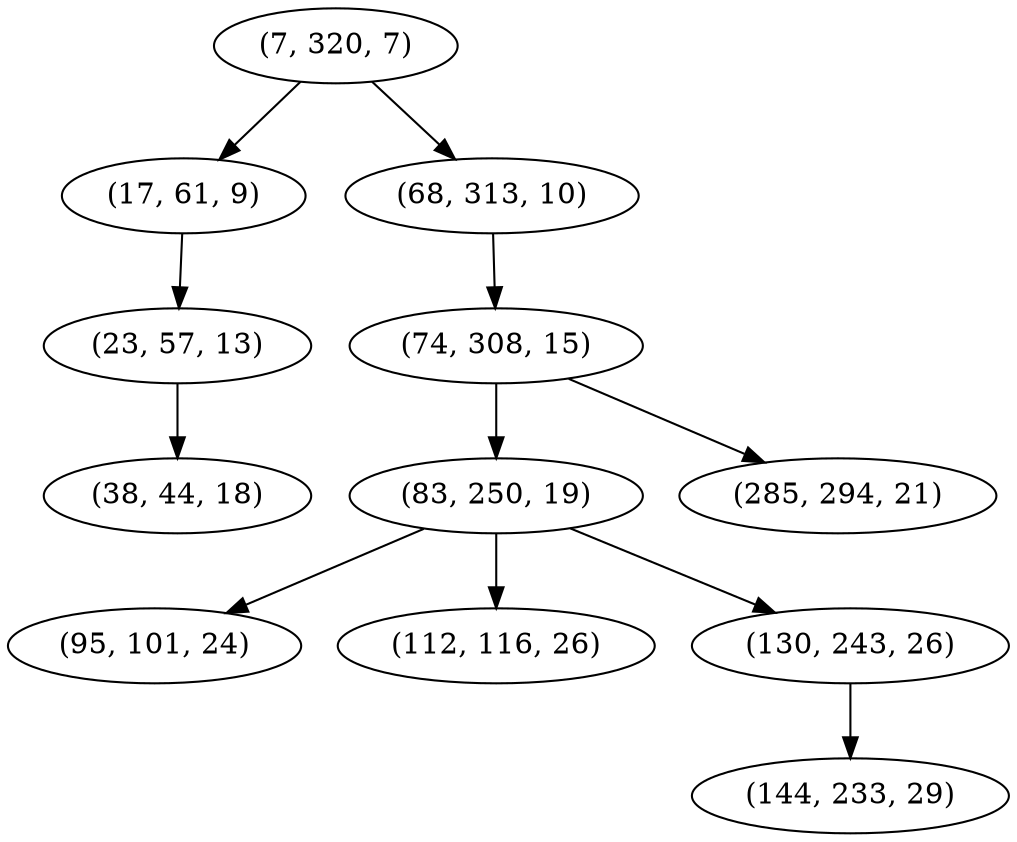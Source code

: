digraph tree {
    "(7, 320, 7)";
    "(17, 61, 9)";
    "(23, 57, 13)";
    "(38, 44, 18)";
    "(68, 313, 10)";
    "(74, 308, 15)";
    "(83, 250, 19)";
    "(95, 101, 24)";
    "(112, 116, 26)";
    "(130, 243, 26)";
    "(144, 233, 29)";
    "(285, 294, 21)";
    "(7, 320, 7)" -> "(17, 61, 9)";
    "(7, 320, 7)" -> "(68, 313, 10)";
    "(17, 61, 9)" -> "(23, 57, 13)";
    "(23, 57, 13)" -> "(38, 44, 18)";
    "(68, 313, 10)" -> "(74, 308, 15)";
    "(74, 308, 15)" -> "(83, 250, 19)";
    "(74, 308, 15)" -> "(285, 294, 21)";
    "(83, 250, 19)" -> "(95, 101, 24)";
    "(83, 250, 19)" -> "(112, 116, 26)";
    "(83, 250, 19)" -> "(130, 243, 26)";
    "(130, 243, 26)" -> "(144, 233, 29)";
}
